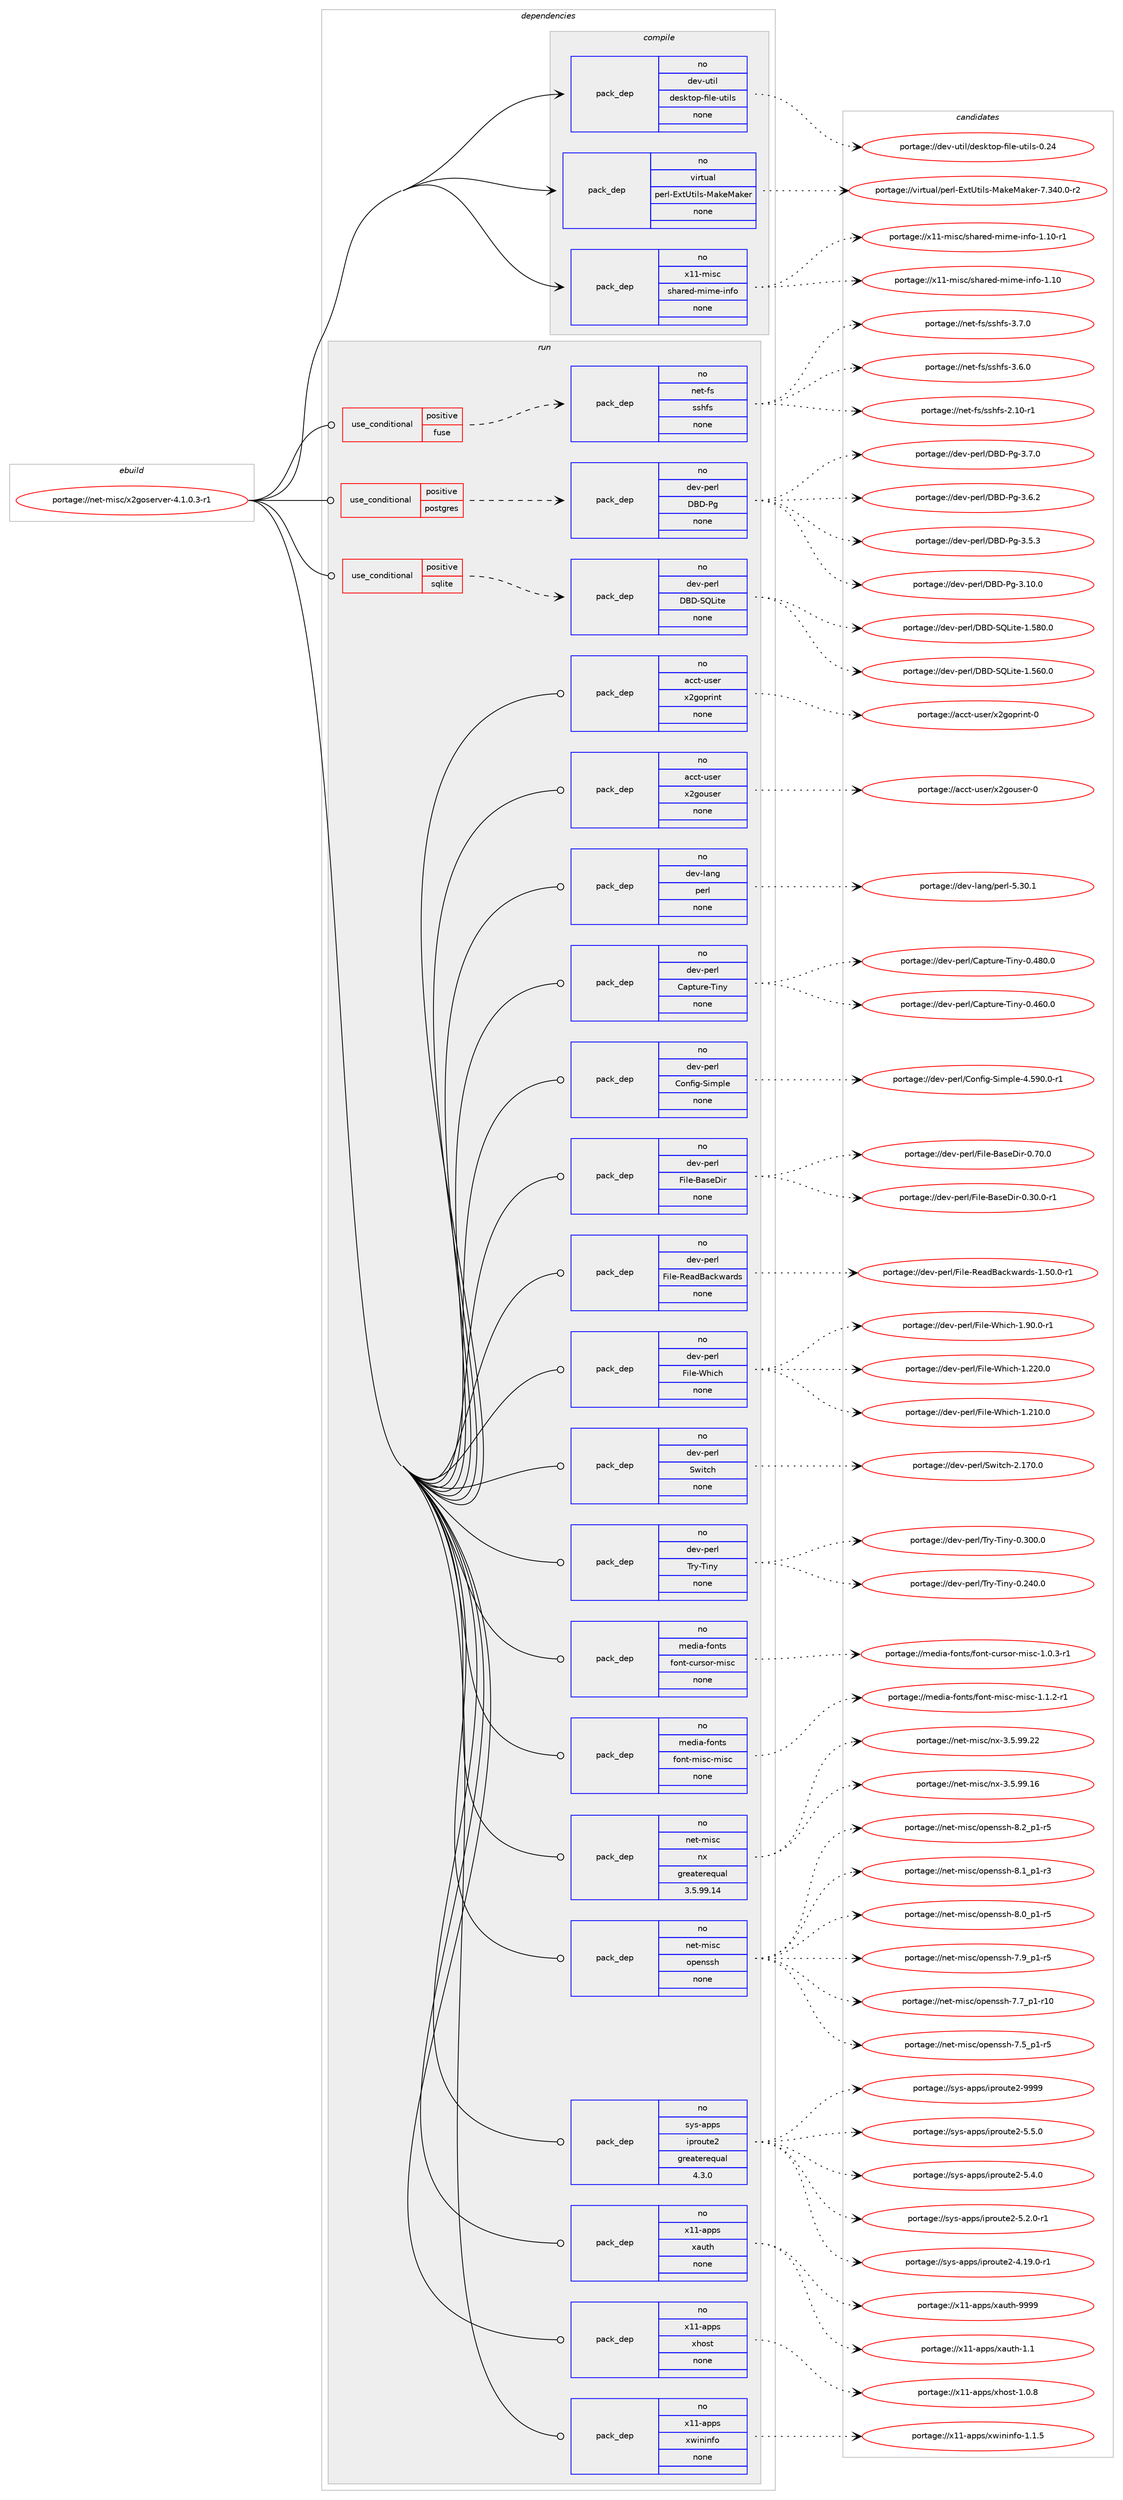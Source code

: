 digraph prolog {

# *************
# Graph options
# *************

newrank=true;
concentrate=true;
compound=true;
graph [rankdir=LR,fontname=Helvetica,fontsize=10,ranksep=1.5];#, ranksep=2.5, nodesep=0.2];
edge  [arrowhead=vee];
node  [fontname=Helvetica,fontsize=10];

# **********
# The ebuild
# **********

subgraph cluster_leftcol {
color=gray;
rank=same;
label=<<i>ebuild</i>>;
id [label="portage://net-misc/x2goserver-4.1.0.3-r1", color=red, width=4, href="../net-misc/x2goserver-4.1.0.3-r1.svg"];
}

# ****************
# The dependencies
# ****************

subgraph cluster_midcol {
color=gray;
label=<<i>dependencies</i>>;
subgraph cluster_compile {
fillcolor="#eeeeee";
style=filled;
label=<<i>compile</i>>;
subgraph pack39281 {
dependency49311 [label=<<TABLE BORDER="0" CELLBORDER="1" CELLSPACING="0" CELLPADDING="4" WIDTH="220"><TR><TD ROWSPAN="6" CELLPADDING="30">pack_dep</TD></TR><TR><TD WIDTH="110">no</TD></TR><TR><TD>dev-util</TD></TR><TR><TD>desktop-file-utils</TD></TR><TR><TD>none</TD></TR><TR><TD></TD></TR></TABLE>>, shape=none, color=blue];
}
id:e -> dependency49311:w [weight=20,style="solid",arrowhead="vee"];
subgraph pack39282 {
dependency49312 [label=<<TABLE BORDER="0" CELLBORDER="1" CELLSPACING="0" CELLPADDING="4" WIDTH="220"><TR><TD ROWSPAN="6" CELLPADDING="30">pack_dep</TD></TR><TR><TD WIDTH="110">no</TD></TR><TR><TD>virtual</TD></TR><TR><TD>perl-ExtUtils-MakeMaker</TD></TR><TR><TD>none</TD></TR><TR><TD></TD></TR></TABLE>>, shape=none, color=blue];
}
id:e -> dependency49312:w [weight=20,style="solid",arrowhead="vee"];
subgraph pack39283 {
dependency49313 [label=<<TABLE BORDER="0" CELLBORDER="1" CELLSPACING="0" CELLPADDING="4" WIDTH="220"><TR><TD ROWSPAN="6" CELLPADDING="30">pack_dep</TD></TR><TR><TD WIDTH="110">no</TD></TR><TR><TD>x11-misc</TD></TR><TR><TD>shared-mime-info</TD></TR><TR><TD>none</TD></TR><TR><TD></TD></TR></TABLE>>, shape=none, color=blue];
}
id:e -> dependency49313:w [weight=20,style="solid",arrowhead="vee"];
}
subgraph cluster_compileandrun {
fillcolor="#eeeeee";
style=filled;
label=<<i>compile and run</i>>;
}
subgraph cluster_run {
fillcolor="#eeeeee";
style=filled;
label=<<i>run</i>>;
subgraph cond9007 {
dependency49314 [label=<<TABLE BORDER="0" CELLBORDER="1" CELLSPACING="0" CELLPADDING="4"><TR><TD ROWSPAN="3" CELLPADDING="10">use_conditional</TD></TR><TR><TD>positive</TD></TR><TR><TD>fuse</TD></TR></TABLE>>, shape=none, color=red];
subgraph pack39284 {
dependency49315 [label=<<TABLE BORDER="0" CELLBORDER="1" CELLSPACING="0" CELLPADDING="4" WIDTH="220"><TR><TD ROWSPAN="6" CELLPADDING="30">pack_dep</TD></TR><TR><TD WIDTH="110">no</TD></TR><TR><TD>net-fs</TD></TR><TR><TD>sshfs</TD></TR><TR><TD>none</TD></TR><TR><TD></TD></TR></TABLE>>, shape=none, color=blue];
}
dependency49314:e -> dependency49315:w [weight=20,style="dashed",arrowhead="vee"];
}
id:e -> dependency49314:w [weight=20,style="solid",arrowhead="odot"];
subgraph cond9008 {
dependency49316 [label=<<TABLE BORDER="0" CELLBORDER="1" CELLSPACING="0" CELLPADDING="4"><TR><TD ROWSPAN="3" CELLPADDING="10">use_conditional</TD></TR><TR><TD>positive</TD></TR><TR><TD>postgres</TD></TR></TABLE>>, shape=none, color=red];
subgraph pack39285 {
dependency49317 [label=<<TABLE BORDER="0" CELLBORDER="1" CELLSPACING="0" CELLPADDING="4" WIDTH="220"><TR><TD ROWSPAN="6" CELLPADDING="30">pack_dep</TD></TR><TR><TD WIDTH="110">no</TD></TR><TR><TD>dev-perl</TD></TR><TR><TD>DBD-Pg</TD></TR><TR><TD>none</TD></TR><TR><TD></TD></TR></TABLE>>, shape=none, color=blue];
}
dependency49316:e -> dependency49317:w [weight=20,style="dashed",arrowhead="vee"];
}
id:e -> dependency49316:w [weight=20,style="solid",arrowhead="odot"];
subgraph cond9009 {
dependency49318 [label=<<TABLE BORDER="0" CELLBORDER="1" CELLSPACING="0" CELLPADDING="4"><TR><TD ROWSPAN="3" CELLPADDING="10">use_conditional</TD></TR><TR><TD>positive</TD></TR><TR><TD>sqlite</TD></TR></TABLE>>, shape=none, color=red];
subgraph pack39286 {
dependency49319 [label=<<TABLE BORDER="0" CELLBORDER="1" CELLSPACING="0" CELLPADDING="4" WIDTH="220"><TR><TD ROWSPAN="6" CELLPADDING="30">pack_dep</TD></TR><TR><TD WIDTH="110">no</TD></TR><TR><TD>dev-perl</TD></TR><TR><TD>DBD-SQLite</TD></TR><TR><TD>none</TD></TR><TR><TD></TD></TR></TABLE>>, shape=none, color=blue];
}
dependency49318:e -> dependency49319:w [weight=20,style="dashed",arrowhead="vee"];
}
id:e -> dependency49318:w [weight=20,style="solid",arrowhead="odot"];
subgraph pack39287 {
dependency49320 [label=<<TABLE BORDER="0" CELLBORDER="1" CELLSPACING="0" CELLPADDING="4" WIDTH="220"><TR><TD ROWSPAN="6" CELLPADDING="30">pack_dep</TD></TR><TR><TD WIDTH="110">no</TD></TR><TR><TD>acct-user</TD></TR><TR><TD>x2goprint</TD></TR><TR><TD>none</TD></TR><TR><TD></TD></TR></TABLE>>, shape=none, color=blue];
}
id:e -> dependency49320:w [weight=20,style="solid",arrowhead="odot"];
subgraph pack39288 {
dependency49321 [label=<<TABLE BORDER="0" CELLBORDER="1" CELLSPACING="0" CELLPADDING="4" WIDTH="220"><TR><TD ROWSPAN="6" CELLPADDING="30">pack_dep</TD></TR><TR><TD WIDTH="110">no</TD></TR><TR><TD>acct-user</TD></TR><TR><TD>x2gouser</TD></TR><TR><TD>none</TD></TR><TR><TD></TD></TR></TABLE>>, shape=none, color=blue];
}
id:e -> dependency49321:w [weight=20,style="solid",arrowhead="odot"];
subgraph pack39289 {
dependency49322 [label=<<TABLE BORDER="0" CELLBORDER="1" CELLSPACING="0" CELLPADDING="4" WIDTH="220"><TR><TD ROWSPAN="6" CELLPADDING="30">pack_dep</TD></TR><TR><TD WIDTH="110">no</TD></TR><TR><TD>dev-lang</TD></TR><TR><TD>perl</TD></TR><TR><TD>none</TD></TR><TR><TD></TD></TR></TABLE>>, shape=none, color=blue];
}
id:e -> dependency49322:w [weight=20,style="solid",arrowhead="odot"];
subgraph pack39290 {
dependency49323 [label=<<TABLE BORDER="0" CELLBORDER="1" CELLSPACING="0" CELLPADDING="4" WIDTH="220"><TR><TD ROWSPAN="6" CELLPADDING="30">pack_dep</TD></TR><TR><TD WIDTH="110">no</TD></TR><TR><TD>dev-perl</TD></TR><TR><TD>Capture-Tiny</TD></TR><TR><TD>none</TD></TR><TR><TD></TD></TR></TABLE>>, shape=none, color=blue];
}
id:e -> dependency49323:w [weight=20,style="solid",arrowhead="odot"];
subgraph pack39291 {
dependency49324 [label=<<TABLE BORDER="0" CELLBORDER="1" CELLSPACING="0" CELLPADDING="4" WIDTH="220"><TR><TD ROWSPAN="6" CELLPADDING="30">pack_dep</TD></TR><TR><TD WIDTH="110">no</TD></TR><TR><TD>dev-perl</TD></TR><TR><TD>Config-Simple</TD></TR><TR><TD>none</TD></TR><TR><TD></TD></TR></TABLE>>, shape=none, color=blue];
}
id:e -> dependency49324:w [weight=20,style="solid",arrowhead="odot"];
subgraph pack39292 {
dependency49325 [label=<<TABLE BORDER="0" CELLBORDER="1" CELLSPACING="0" CELLPADDING="4" WIDTH="220"><TR><TD ROWSPAN="6" CELLPADDING="30">pack_dep</TD></TR><TR><TD WIDTH="110">no</TD></TR><TR><TD>dev-perl</TD></TR><TR><TD>File-BaseDir</TD></TR><TR><TD>none</TD></TR><TR><TD></TD></TR></TABLE>>, shape=none, color=blue];
}
id:e -> dependency49325:w [weight=20,style="solid",arrowhead="odot"];
subgraph pack39293 {
dependency49326 [label=<<TABLE BORDER="0" CELLBORDER="1" CELLSPACING="0" CELLPADDING="4" WIDTH="220"><TR><TD ROWSPAN="6" CELLPADDING="30">pack_dep</TD></TR><TR><TD WIDTH="110">no</TD></TR><TR><TD>dev-perl</TD></TR><TR><TD>File-ReadBackwards</TD></TR><TR><TD>none</TD></TR><TR><TD></TD></TR></TABLE>>, shape=none, color=blue];
}
id:e -> dependency49326:w [weight=20,style="solid",arrowhead="odot"];
subgraph pack39294 {
dependency49327 [label=<<TABLE BORDER="0" CELLBORDER="1" CELLSPACING="0" CELLPADDING="4" WIDTH="220"><TR><TD ROWSPAN="6" CELLPADDING="30">pack_dep</TD></TR><TR><TD WIDTH="110">no</TD></TR><TR><TD>dev-perl</TD></TR><TR><TD>File-Which</TD></TR><TR><TD>none</TD></TR><TR><TD></TD></TR></TABLE>>, shape=none, color=blue];
}
id:e -> dependency49327:w [weight=20,style="solid",arrowhead="odot"];
subgraph pack39295 {
dependency49328 [label=<<TABLE BORDER="0" CELLBORDER="1" CELLSPACING="0" CELLPADDING="4" WIDTH="220"><TR><TD ROWSPAN="6" CELLPADDING="30">pack_dep</TD></TR><TR><TD WIDTH="110">no</TD></TR><TR><TD>dev-perl</TD></TR><TR><TD>Switch</TD></TR><TR><TD>none</TD></TR><TR><TD></TD></TR></TABLE>>, shape=none, color=blue];
}
id:e -> dependency49328:w [weight=20,style="solid",arrowhead="odot"];
subgraph pack39296 {
dependency49329 [label=<<TABLE BORDER="0" CELLBORDER="1" CELLSPACING="0" CELLPADDING="4" WIDTH="220"><TR><TD ROWSPAN="6" CELLPADDING="30">pack_dep</TD></TR><TR><TD WIDTH="110">no</TD></TR><TR><TD>dev-perl</TD></TR><TR><TD>Try-Tiny</TD></TR><TR><TD>none</TD></TR><TR><TD></TD></TR></TABLE>>, shape=none, color=blue];
}
id:e -> dependency49329:w [weight=20,style="solid",arrowhead="odot"];
subgraph pack39297 {
dependency49330 [label=<<TABLE BORDER="0" CELLBORDER="1" CELLSPACING="0" CELLPADDING="4" WIDTH="220"><TR><TD ROWSPAN="6" CELLPADDING="30">pack_dep</TD></TR><TR><TD WIDTH="110">no</TD></TR><TR><TD>media-fonts</TD></TR><TR><TD>font-cursor-misc</TD></TR><TR><TD>none</TD></TR><TR><TD></TD></TR></TABLE>>, shape=none, color=blue];
}
id:e -> dependency49330:w [weight=20,style="solid",arrowhead="odot"];
subgraph pack39298 {
dependency49331 [label=<<TABLE BORDER="0" CELLBORDER="1" CELLSPACING="0" CELLPADDING="4" WIDTH="220"><TR><TD ROWSPAN="6" CELLPADDING="30">pack_dep</TD></TR><TR><TD WIDTH="110">no</TD></TR><TR><TD>media-fonts</TD></TR><TR><TD>font-misc-misc</TD></TR><TR><TD>none</TD></TR><TR><TD></TD></TR></TABLE>>, shape=none, color=blue];
}
id:e -> dependency49331:w [weight=20,style="solid",arrowhead="odot"];
subgraph pack39299 {
dependency49332 [label=<<TABLE BORDER="0" CELLBORDER="1" CELLSPACING="0" CELLPADDING="4" WIDTH="220"><TR><TD ROWSPAN="6" CELLPADDING="30">pack_dep</TD></TR><TR><TD WIDTH="110">no</TD></TR><TR><TD>net-misc</TD></TR><TR><TD>nx</TD></TR><TR><TD>greaterequal</TD></TR><TR><TD>3.5.99.14</TD></TR></TABLE>>, shape=none, color=blue];
}
id:e -> dependency49332:w [weight=20,style="solid",arrowhead="odot"];
subgraph pack39300 {
dependency49333 [label=<<TABLE BORDER="0" CELLBORDER="1" CELLSPACING="0" CELLPADDING="4" WIDTH="220"><TR><TD ROWSPAN="6" CELLPADDING="30">pack_dep</TD></TR><TR><TD WIDTH="110">no</TD></TR><TR><TD>net-misc</TD></TR><TR><TD>openssh</TD></TR><TR><TD>none</TD></TR><TR><TD></TD></TR></TABLE>>, shape=none, color=blue];
}
id:e -> dependency49333:w [weight=20,style="solid",arrowhead="odot"];
subgraph pack39301 {
dependency49334 [label=<<TABLE BORDER="0" CELLBORDER="1" CELLSPACING="0" CELLPADDING="4" WIDTH="220"><TR><TD ROWSPAN="6" CELLPADDING="30">pack_dep</TD></TR><TR><TD WIDTH="110">no</TD></TR><TR><TD>sys-apps</TD></TR><TR><TD>iproute2</TD></TR><TR><TD>greaterequal</TD></TR><TR><TD>4.3.0</TD></TR></TABLE>>, shape=none, color=blue];
}
id:e -> dependency49334:w [weight=20,style="solid",arrowhead="odot"];
subgraph pack39302 {
dependency49335 [label=<<TABLE BORDER="0" CELLBORDER="1" CELLSPACING="0" CELLPADDING="4" WIDTH="220"><TR><TD ROWSPAN="6" CELLPADDING="30">pack_dep</TD></TR><TR><TD WIDTH="110">no</TD></TR><TR><TD>x11-apps</TD></TR><TR><TD>xauth</TD></TR><TR><TD>none</TD></TR><TR><TD></TD></TR></TABLE>>, shape=none, color=blue];
}
id:e -> dependency49335:w [weight=20,style="solid",arrowhead="odot"];
subgraph pack39303 {
dependency49336 [label=<<TABLE BORDER="0" CELLBORDER="1" CELLSPACING="0" CELLPADDING="4" WIDTH="220"><TR><TD ROWSPAN="6" CELLPADDING="30">pack_dep</TD></TR><TR><TD WIDTH="110">no</TD></TR><TR><TD>x11-apps</TD></TR><TR><TD>xhost</TD></TR><TR><TD>none</TD></TR><TR><TD></TD></TR></TABLE>>, shape=none, color=blue];
}
id:e -> dependency49336:w [weight=20,style="solid",arrowhead="odot"];
subgraph pack39304 {
dependency49337 [label=<<TABLE BORDER="0" CELLBORDER="1" CELLSPACING="0" CELLPADDING="4" WIDTH="220"><TR><TD ROWSPAN="6" CELLPADDING="30">pack_dep</TD></TR><TR><TD WIDTH="110">no</TD></TR><TR><TD>x11-apps</TD></TR><TR><TD>xwininfo</TD></TR><TR><TD>none</TD></TR><TR><TD></TD></TR></TABLE>>, shape=none, color=blue];
}
id:e -> dependency49337:w [weight=20,style="solid",arrowhead="odot"];
}
}

# **************
# The candidates
# **************

subgraph cluster_choices {
rank=same;
color=gray;
label=<<i>candidates</i>>;

subgraph choice39281 {
color=black;
nodesep=1;
choice100101118451171161051084710010111510711611111245102105108101451171161051081154548465052 [label="portage://dev-util/desktop-file-utils-0.24", color=red, width=4,href="../dev-util/desktop-file-utils-0.24.svg"];
dependency49311:e -> choice100101118451171161051084710010111510711611111245102105108101451171161051081154548465052:w [style=dotted,weight="100"];
}
subgraph choice39282 {
color=black;
nodesep=1;
choice1181051141161179710847112101114108456912011685116105108115457797107101779710710111445554651524846484511450 [label="portage://virtual/perl-ExtUtils-MakeMaker-7.340.0-r2", color=red, width=4,href="../virtual/perl-ExtUtils-MakeMaker-7.340.0-r2.svg"];
dependency49312:e -> choice1181051141161179710847112101114108456912011685116105108115457797107101779710710111445554651524846484511450:w [style=dotted,weight="100"];
}
subgraph choice39283 {
color=black;
nodesep=1;
choice120494945109105115994711510497114101100451091051091014510511010211145494649484511449 [label="portage://x11-misc/shared-mime-info-1.10-r1", color=red, width=4,href="../x11-misc/shared-mime-info-1.10-r1.svg"];
choice12049494510910511599471151049711410110045109105109101451051101021114549464948 [label="portage://x11-misc/shared-mime-info-1.10", color=red, width=4,href="../x11-misc/shared-mime-info-1.10.svg"];
dependency49313:e -> choice120494945109105115994711510497114101100451091051091014510511010211145494649484511449:w [style=dotted,weight="100"];
dependency49313:e -> choice12049494510910511599471151049711410110045109105109101451051101021114549464948:w [style=dotted,weight="100"];
}
subgraph choice39284 {
color=black;
nodesep=1;
choice1101011164510211547115115104102115455146554648 [label="portage://net-fs/sshfs-3.7.0", color=red, width=4,href="../net-fs/sshfs-3.7.0.svg"];
choice1101011164510211547115115104102115455146544648 [label="portage://net-fs/sshfs-3.6.0", color=red, width=4,href="../net-fs/sshfs-3.6.0.svg"];
choice110101116451021154711511510410211545504649484511449 [label="portage://net-fs/sshfs-2.10-r1", color=red, width=4,href="../net-fs/sshfs-2.10-r1.svg"];
dependency49315:e -> choice1101011164510211547115115104102115455146554648:w [style=dotted,weight="100"];
dependency49315:e -> choice1101011164510211547115115104102115455146544648:w [style=dotted,weight="100"];
dependency49315:e -> choice110101116451021154711511510410211545504649484511449:w [style=dotted,weight="100"];
}
subgraph choice39285 {
color=black;
nodesep=1;
choice10010111845112101114108476866684580103455146554648 [label="portage://dev-perl/DBD-Pg-3.7.0", color=red, width=4,href="../dev-perl/DBD-Pg-3.7.0.svg"];
choice10010111845112101114108476866684580103455146544650 [label="portage://dev-perl/DBD-Pg-3.6.2", color=red, width=4,href="../dev-perl/DBD-Pg-3.6.2.svg"];
choice10010111845112101114108476866684580103455146534651 [label="portage://dev-perl/DBD-Pg-3.5.3", color=red, width=4,href="../dev-perl/DBD-Pg-3.5.3.svg"];
choice1001011184511210111410847686668458010345514649484648 [label="portage://dev-perl/DBD-Pg-3.10.0", color=red, width=4,href="../dev-perl/DBD-Pg-3.10.0.svg"];
dependency49317:e -> choice10010111845112101114108476866684580103455146554648:w [style=dotted,weight="100"];
dependency49317:e -> choice10010111845112101114108476866684580103455146544650:w [style=dotted,weight="100"];
dependency49317:e -> choice10010111845112101114108476866684580103455146534651:w [style=dotted,weight="100"];
dependency49317:e -> choice1001011184511210111410847686668458010345514649484648:w [style=dotted,weight="100"];
}
subgraph choice39286 {
color=black;
nodesep=1;
choice1001011184511210111410847686668458381761051161014549465356484648 [label="portage://dev-perl/DBD-SQLite-1.580.0", color=red, width=4,href="../dev-perl/DBD-SQLite-1.580.0.svg"];
choice1001011184511210111410847686668458381761051161014549465354484648 [label="portage://dev-perl/DBD-SQLite-1.560.0", color=red, width=4,href="../dev-perl/DBD-SQLite-1.560.0.svg"];
dependency49319:e -> choice1001011184511210111410847686668458381761051161014549465356484648:w [style=dotted,weight="100"];
dependency49319:e -> choice1001011184511210111410847686668458381761051161014549465354484648:w [style=dotted,weight="100"];
}
subgraph choice39287 {
color=black;
nodesep=1;
choice9799991164511711510111447120501031111121141051101164548 [label="portage://acct-user/x2goprint-0", color=red, width=4,href="../acct-user/x2goprint-0.svg"];
dependency49320:e -> choice9799991164511711510111447120501031111121141051101164548:w [style=dotted,weight="100"];
}
subgraph choice39288 {
color=black;
nodesep=1;
choice9799991164511711510111447120501031111171151011144548 [label="portage://acct-user/x2gouser-0", color=red, width=4,href="../acct-user/x2gouser-0.svg"];
dependency49321:e -> choice9799991164511711510111447120501031111171151011144548:w [style=dotted,weight="100"];
}
subgraph choice39289 {
color=black;
nodesep=1;
choice10010111845108971101034711210111410845534651484649 [label="portage://dev-lang/perl-5.30.1", color=red, width=4,href="../dev-lang/perl-5.30.1.svg"];
dependency49322:e -> choice10010111845108971101034711210111410845534651484649:w [style=dotted,weight="100"];
}
subgraph choice39290 {
color=black;
nodesep=1;
choice1001011184511210111410847679711211611711410145841051101214548465256484648 [label="portage://dev-perl/Capture-Tiny-0.480.0", color=red, width=4,href="../dev-perl/Capture-Tiny-0.480.0.svg"];
choice1001011184511210111410847679711211611711410145841051101214548465254484648 [label="portage://dev-perl/Capture-Tiny-0.460.0", color=red, width=4,href="../dev-perl/Capture-Tiny-0.460.0.svg"];
dependency49323:e -> choice1001011184511210111410847679711211611711410145841051101214548465256484648:w [style=dotted,weight="100"];
dependency49323:e -> choice1001011184511210111410847679711211611711410145841051101214548465254484648:w [style=dotted,weight="100"];
}
subgraph choice39291 {
color=black;
nodesep=1;
choice100101118451121011141084767111110102105103458310510911210810145524653574846484511449 [label="portage://dev-perl/Config-Simple-4.590.0-r1", color=red, width=4,href="../dev-perl/Config-Simple-4.590.0-r1.svg"];
dependency49324:e -> choice100101118451121011141084767111110102105103458310510911210810145524653574846484511449:w [style=dotted,weight="100"];
}
subgraph choice39292 {
color=black;
nodesep=1;
choice1001011184511210111410847701051081014566971151016810511445484655484648 [label="portage://dev-perl/File-BaseDir-0.70.0", color=red, width=4,href="../dev-perl/File-BaseDir-0.70.0.svg"];
choice10010111845112101114108477010510810145669711510168105114454846514846484511449 [label="portage://dev-perl/File-BaseDir-0.30.0-r1", color=red, width=4,href="../dev-perl/File-BaseDir-0.30.0-r1.svg"];
dependency49325:e -> choice1001011184511210111410847701051081014566971151016810511445484655484648:w [style=dotted,weight="100"];
dependency49325:e -> choice10010111845112101114108477010510810145669711510168105114454846514846484511449:w [style=dotted,weight="100"];
}
subgraph choice39293 {
color=black;
nodesep=1;
choice10010111845112101114108477010510810145821019710066979910711997114100115454946534846484511449 [label="portage://dev-perl/File-ReadBackwards-1.50.0-r1", color=red, width=4,href="../dev-perl/File-ReadBackwards-1.50.0-r1.svg"];
dependency49326:e -> choice10010111845112101114108477010510810145821019710066979910711997114100115454946534846484511449:w [style=dotted,weight="100"];
}
subgraph choice39294 {
color=black;
nodesep=1;
choice100101118451121011141084770105108101458710410599104454946574846484511449 [label="portage://dev-perl/File-Which-1.90.0-r1", color=red, width=4,href="../dev-perl/File-Which-1.90.0-r1.svg"];
choice1001011184511210111410847701051081014587104105991044549465050484648 [label="portage://dev-perl/File-Which-1.220.0", color=red, width=4,href="../dev-perl/File-Which-1.220.0.svg"];
choice1001011184511210111410847701051081014587104105991044549465049484648 [label="portage://dev-perl/File-Which-1.210.0", color=red, width=4,href="../dev-perl/File-Which-1.210.0.svg"];
dependency49327:e -> choice100101118451121011141084770105108101458710410599104454946574846484511449:w [style=dotted,weight="100"];
dependency49327:e -> choice1001011184511210111410847701051081014587104105991044549465050484648:w [style=dotted,weight="100"];
dependency49327:e -> choice1001011184511210111410847701051081014587104105991044549465049484648:w [style=dotted,weight="100"];
}
subgraph choice39295 {
color=black;
nodesep=1;
choice100101118451121011141084783119105116991044550464955484648 [label="portage://dev-perl/Switch-2.170.0", color=red, width=4,href="../dev-perl/Switch-2.170.0.svg"];
dependency49328:e -> choice100101118451121011141084783119105116991044550464955484648:w [style=dotted,weight="100"];
}
subgraph choice39296 {
color=black;
nodesep=1;
choice10010111845112101114108478411412145841051101214548465148484648 [label="portage://dev-perl/Try-Tiny-0.300.0", color=red, width=4,href="../dev-perl/Try-Tiny-0.300.0.svg"];
choice10010111845112101114108478411412145841051101214548465052484648 [label="portage://dev-perl/Try-Tiny-0.240.0", color=red, width=4,href="../dev-perl/Try-Tiny-0.240.0.svg"];
dependency49329:e -> choice10010111845112101114108478411412145841051101214548465148484648:w [style=dotted,weight="100"];
dependency49329:e -> choice10010111845112101114108478411412145841051101214548465052484648:w [style=dotted,weight="100"];
}
subgraph choice39297 {
color=black;
nodesep=1;
choice109101100105974510211111011611547102111110116459911711411511111445109105115994549464846514511449 [label="portage://media-fonts/font-cursor-misc-1.0.3-r1", color=red, width=4,href="../media-fonts/font-cursor-misc-1.0.3-r1.svg"];
dependency49330:e -> choice109101100105974510211111011611547102111110116459911711411511111445109105115994549464846514511449:w [style=dotted,weight="100"];
}
subgraph choice39298 {
color=black;
nodesep=1;
choice109101100105974510211111011611547102111110116451091051159945109105115994549464946504511449 [label="portage://media-fonts/font-misc-misc-1.1.2-r1", color=red, width=4,href="../media-fonts/font-misc-misc-1.1.2-r1.svg"];
dependency49331:e -> choice109101100105974510211111011611547102111110116451091051159945109105115994549464946504511449:w [style=dotted,weight="100"];
}
subgraph choice39299 {
color=black;
nodesep=1;
choice11010111645109105115994711012045514653465757465050 [label="portage://net-misc/nx-3.5.99.22", color=red, width=4,href="../net-misc/nx-3.5.99.22.svg"];
choice11010111645109105115994711012045514653465757464954 [label="portage://net-misc/nx-3.5.99.16", color=red, width=4,href="../net-misc/nx-3.5.99.16.svg"];
dependency49332:e -> choice11010111645109105115994711012045514653465757465050:w [style=dotted,weight="100"];
dependency49332:e -> choice11010111645109105115994711012045514653465757464954:w [style=dotted,weight="100"];
}
subgraph choice39300 {
color=black;
nodesep=1;
choice1101011164510910511599471111121011101151151044556465095112494511453 [label="portage://net-misc/openssh-8.2_p1-r5", color=red, width=4,href="../net-misc/openssh-8.2_p1-r5.svg"];
choice1101011164510910511599471111121011101151151044556464995112494511451 [label="portage://net-misc/openssh-8.1_p1-r3", color=red, width=4,href="../net-misc/openssh-8.1_p1-r3.svg"];
choice1101011164510910511599471111121011101151151044556464895112494511453 [label="portage://net-misc/openssh-8.0_p1-r5", color=red, width=4,href="../net-misc/openssh-8.0_p1-r5.svg"];
choice1101011164510910511599471111121011101151151044555465795112494511453 [label="portage://net-misc/openssh-7.9_p1-r5", color=red, width=4,href="../net-misc/openssh-7.9_p1-r5.svg"];
choice110101116451091051159947111112101110115115104455546559511249451144948 [label="portage://net-misc/openssh-7.7_p1-r10", color=red, width=4,href="../net-misc/openssh-7.7_p1-r10.svg"];
choice1101011164510910511599471111121011101151151044555465395112494511453 [label="portage://net-misc/openssh-7.5_p1-r5", color=red, width=4,href="../net-misc/openssh-7.5_p1-r5.svg"];
dependency49333:e -> choice1101011164510910511599471111121011101151151044556465095112494511453:w [style=dotted,weight="100"];
dependency49333:e -> choice1101011164510910511599471111121011101151151044556464995112494511451:w [style=dotted,weight="100"];
dependency49333:e -> choice1101011164510910511599471111121011101151151044556464895112494511453:w [style=dotted,weight="100"];
dependency49333:e -> choice1101011164510910511599471111121011101151151044555465795112494511453:w [style=dotted,weight="100"];
dependency49333:e -> choice110101116451091051159947111112101110115115104455546559511249451144948:w [style=dotted,weight="100"];
dependency49333:e -> choice1101011164510910511599471111121011101151151044555465395112494511453:w [style=dotted,weight="100"];
}
subgraph choice39301 {
color=black;
nodesep=1;
choice115121115459711211211547105112114111117116101504557575757 [label="portage://sys-apps/iproute2-9999", color=red, width=4,href="../sys-apps/iproute2-9999.svg"];
choice11512111545971121121154710511211411111711610150455346534648 [label="portage://sys-apps/iproute2-5.5.0", color=red, width=4,href="../sys-apps/iproute2-5.5.0.svg"];
choice11512111545971121121154710511211411111711610150455346524648 [label="portage://sys-apps/iproute2-5.4.0", color=red, width=4,href="../sys-apps/iproute2-5.4.0.svg"];
choice115121115459711211211547105112114111117116101504553465046484511449 [label="portage://sys-apps/iproute2-5.2.0-r1", color=red, width=4,href="../sys-apps/iproute2-5.2.0-r1.svg"];
choice11512111545971121121154710511211411111711610150455246495746484511449 [label="portage://sys-apps/iproute2-4.19.0-r1", color=red, width=4,href="../sys-apps/iproute2-4.19.0-r1.svg"];
dependency49334:e -> choice115121115459711211211547105112114111117116101504557575757:w [style=dotted,weight="100"];
dependency49334:e -> choice11512111545971121121154710511211411111711610150455346534648:w [style=dotted,weight="100"];
dependency49334:e -> choice11512111545971121121154710511211411111711610150455346524648:w [style=dotted,weight="100"];
dependency49334:e -> choice115121115459711211211547105112114111117116101504553465046484511449:w [style=dotted,weight="100"];
dependency49334:e -> choice11512111545971121121154710511211411111711610150455246495746484511449:w [style=dotted,weight="100"];
}
subgraph choice39302 {
color=black;
nodesep=1;
choice1204949459711211211547120971171161044557575757 [label="portage://x11-apps/xauth-9999", color=red, width=4,href="../x11-apps/xauth-9999.svg"];
choice12049494597112112115471209711711610445494649 [label="portage://x11-apps/xauth-1.1", color=red, width=4,href="../x11-apps/xauth-1.1.svg"];
dependency49335:e -> choice1204949459711211211547120971171161044557575757:w [style=dotted,weight="100"];
dependency49335:e -> choice12049494597112112115471209711711610445494649:w [style=dotted,weight="100"];
}
subgraph choice39303 {
color=black;
nodesep=1;
choice1204949459711211211547120104111115116454946484656 [label="portage://x11-apps/xhost-1.0.8", color=red, width=4,href="../x11-apps/xhost-1.0.8.svg"];
dependency49336:e -> choice1204949459711211211547120104111115116454946484656:w [style=dotted,weight="100"];
}
subgraph choice39304 {
color=black;
nodesep=1;
choice1204949459711211211547120119105110105110102111454946494653 [label="portage://x11-apps/xwininfo-1.1.5", color=red, width=4,href="../x11-apps/xwininfo-1.1.5.svg"];
dependency49337:e -> choice1204949459711211211547120119105110105110102111454946494653:w [style=dotted,weight="100"];
}
}

}

